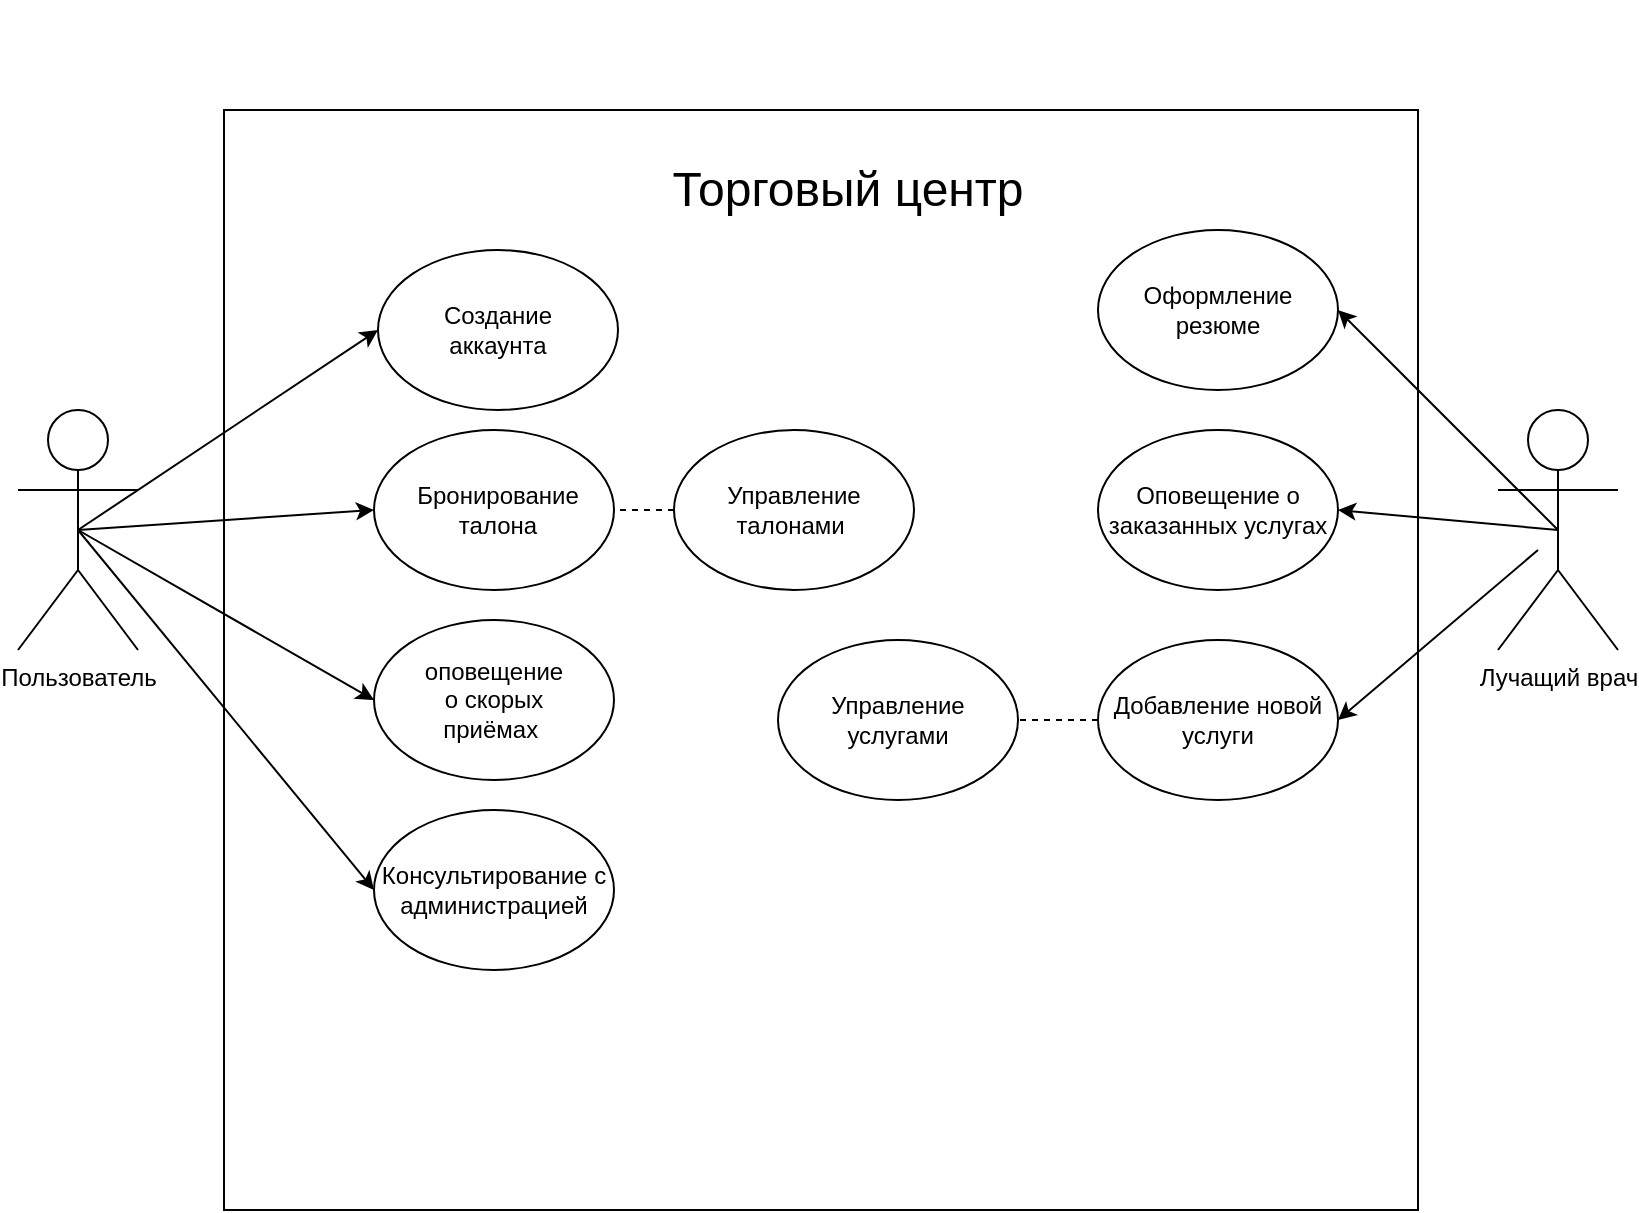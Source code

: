 <mxfile version="12.1.3" pages="1"><diagram id="I4x18eJq7W9dComTC_pg" name="Page-1"><mxGraphModel dx="1608" dy="1869" grid="1" gridSize="10" guides="1" tooltips="1" connect="1" arrows="1" fold="1" page="1" pageScale="1" pageWidth="827" pageHeight="1169" math="0" shadow="0"><root><mxCell id="0"/><mxCell id="1" parent="0"/><mxCell id="Irm8FU33mj_r_JB19SuR-1" value="" style="whiteSpace=wrap;html=1;imageAspect=0;imageWidth=100;" vertex="1" parent="1"><mxGeometry x="163" y="20" width="597" height="550" as="geometry"/></mxCell><mxCell id="Irm8FU33mj_r_JB19SuR-2" value="Пользователь&lt;br&gt;" style="shape=umlActor;verticalLabelPosition=bottom;labelBackgroundColor=#ffffff;verticalAlign=top;html=1;outlineConnect=0;" vertex="1" parent="1"><mxGeometry x="60" y="170" width="60" height="120" as="geometry"/></mxCell><mxCell id="Irm8FU33mj_r_JB19SuR-3" value="Лучащий врач&lt;br&gt;" style="shape=umlActor;verticalLabelPosition=bottom;labelBackgroundColor=#ffffff;verticalAlign=top;html=1;outlineConnect=0;" vertex="1" parent="1"><mxGeometry x="800" y="170" width="60" height="120" as="geometry"/></mxCell><mxCell id="Irm8FU33mj_r_JB19SuR-11" value="&lt;p style=&quot;line-height: 220% ; font-size: 24px&quot;&gt;Торговый центр&lt;/p&gt;" style="text;html=1;strokeColor=none;fillColor=none;align=center;verticalAlign=middle;whiteSpace=wrap;rounded=0;" vertex="1" parent="1"><mxGeometry x="380" y="-35" width="190" height="190" as="geometry"/></mxCell><mxCell id="Irm8FU33mj_r_JB19SuR-13" value="" style="ellipse;whiteSpace=wrap;html=1;" vertex="1" parent="1"><mxGeometry x="240" y="90" width="120" height="80" as="geometry"/></mxCell><mxCell id="Irm8FU33mj_r_JB19SuR-14" value="Создание аккаунта" style="text;html=1;strokeColor=none;fillColor=none;align=center;verticalAlign=middle;whiteSpace=wrap;rounded=0;" vertex="1" parent="1"><mxGeometry x="280" y="120" width="40" height="20" as="geometry"/></mxCell><mxCell id="Irm8FU33mj_r_JB19SuR-16" value="" style="ellipse;whiteSpace=wrap;html=1;" vertex="1" parent="1"><mxGeometry x="238" y="180" width="120" height="80" as="geometry"/></mxCell><mxCell id="Irm8FU33mj_r_JB19SuR-17" value="Бронирование талона" style="text;html=1;strokeColor=none;fillColor=none;align=center;verticalAlign=middle;whiteSpace=wrap;rounded=0;" vertex="1" parent="1"><mxGeometry x="280" y="210" width="40" height="20" as="geometry"/></mxCell><mxCell id="Irm8FU33mj_r_JB19SuR-18" value="" style="ellipse;whiteSpace=wrap;html=1;" vertex="1" parent="1"><mxGeometry x="238" y="275" width="120" height="80" as="geometry"/></mxCell><mxCell id="Irm8FU33mj_r_JB19SuR-19" value="оповещение о скорых приёмах&amp;nbsp;" style="text;html=1;strokeColor=none;fillColor=none;align=center;verticalAlign=middle;whiteSpace=wrap;rounded=0;" vertex="1" parent="1"><mxGeometry x="278" y="305" width="40" height="20" as="geometry"/></mxCell><mxCell id="Irm8FU33mj_r_JB19SuR-20" value="Консультирование с администрацией" style="ellipse;whiteSpace=wrap;html=1;" vertex="1" parent="1"><mxGeometry x="238" y="370" width="120" height="80" as="geometry"/></mxCell><mxCell id="Irm8FU33mj_r_JB19SuR-21" value="" style="endArrow=classic;html=1;exitX=0.5;exitY=0.5;exitDx=0;exitDy=0;exitPerimeter=0;entryX=0;entryY=0.5;entryDx=0;entryDy=0;" edge="1" parent="1" source="Irm8FU33mj_r_JB19SuR-2" target="Irm8FU33mj_r_JB19SuR-13"><mxGeometry width="50" height="50" relative="1" as="geometry"><mxPoint x="50" y="590" as="sourcePoint"/><mxPoint x="100" y="540" as="targetPoint"/></mxGeometry></mxCell><mxCell id="Irm8FU33mj_r_JB19SuR-22" value="" style="endArrow=classic;html=1;exitX=0.5;exitY=0.5;exitDx=0;exitDy=0;exitPerimeter=0;entryX=0;entryY=0.5;entryDx=0;entryDy=0;" edge="1" parent="1" source="Irm8FU33mj_r_JB19SuR-2" target="Irm8FU33mj_r_JB19SuR-16"><mxGeometry width="50" height="50" relative="1" as="geometry"><mxPoint x="100" y="240" as="sourcePoint"/><mxPoint x="250" y="140" as="targetPoint"/></mxGeometry></mxCell><mxCell id="Irm8FU33mj_r_JB19SuR-23" value="" style="endArrow=classic;html=1;exitX=0.5;exitY=0.5;exitDx=0;exitDy=0;exitPerimeter=0;entryX=0;entryY=0.5;entryDx=0;entryDy=0;" edge="1" parent="1" source="Irm8FU33mj_r_JB19SuR-2" target="Irm8FU33mj_r_JB19SuR-18"><mxGeometry width="50" height="50" relative="1" as="geometry"><mxPoint x="100" y="240" as="sourcePoint"/><mxPoint x="248" y="230" as="targetPoint"/></mxGeometry></mxCell><mxCell id="Irm8FU33mj_r_JB19SuR-24" value="" style="endArrow=classic;html=1;entryX=0;entryY=0.5;entryDx=0;entryDy=0;" edge="1" parent="1" target="Irm8FU33mj_r_JB19SuR-20"><mxGeometry width="50" height="50" relative="1" as="geometry"><mxPoint x="90" y="230" as="sourcePoint"/><mxPoint x="248" y="325" as="targetPoint"/></mxGeometry></mxCell><mxCell id="Irm8FU33mj_r_JB19SuR-25" value="" style="endArrow=none;dashed=1;html=1;entryX=1;entryY=0.5;entryDx=0;entryDy=0;exitX=0;exitY=0.5;exitDx=0;exitDy=0;" edge="1" parent="1" source="Irm8FU33mj_r_JB19SuR-26" target="Irm8FU33mj_r_JB19SuR-16"><mxGeometry width="50" height="50" relative="1" as="geometry"><mxPoint x="50" y="590" as="sourcePoint"/><mxPoint x="100" y="540" as="targetPoint"/></mxGeometry></mxCell><mxCell id="Irm8FU33mj_r_JB19SuR-26" value="Управление&lt;br&gt;талонами&amp;nbsp;" style="ellipse;whiteSpace=wrap;html=1;" vertex="1" parent="1"><mxGeometry x="388" y="180" width="120" height="80" as="geometry"/></mxCell><mxCell id="Irm8FU33mj_r_JB19SuR-27" value="Оформление резюме" style="ellipse;whiteSpace=wrap;html=1;" vertex="1" parent="1"><mxGeometry x="600" y="80" width="120" height="80" as="geometry"/></mxCell><mxCell id="Irm8FU33mj_r_JB19SuR-28" value="Оповещение о заказанных услугах" style="ellipse;whiteSpace=wrap;html=1;" vertex="1" parent="1"><mxGeometry x="600" y="180" width="120" height="80" as="geometry"/></mxCell><mxCell id="Irm8FU33mj_r_JB19SuR-29" value="Добавление новой услуги" style="ellipse;whiteSpace=wrap;html=1;" vertex="1" parent="1"><mxGeometry x="600" y="285" width="120" height="80" as="geometry"/></mxCell><mxCell id="Irm8FU33mj_r_JB19SuR-30" value="Управление услугами" style="ellipse;whiteSpace=wrap;html=1;" vertex="1" parent="1"><mxGeometry x="440" y="285" width="120" height="80" as="geometry"/></mxCell><mxCell id="Irm8FU33mj_r_JB19SuR-31" value="" style="endArrow=none;dashed=1;html=1;entryX=1;entryY=0.5;entryDx=0;entryDy=0;exitX=0;exitY=0.5;exitDx=0;exitDy=0;" edge="1" parent="1" source="Irm8FU33mj_r_JB19SuR-29" target="Irm8FU33mj_r_JB19SuR-30"><mxGeometry width="50" height="50" relative="1" as="geometry"><mxPoint x="50" y="690" as="sourcePoint"/><mxPoint x="100" y="640" as="targetPoint"/></mxGeometry></mxCell><mxCell id="Irm8FU33mj_r_JB19SuR-32" value="" style="endArrow=classic;html=1;exitX=0.5;exitY=0.5;exitDx=0;exitDy=0;exitPerimeter=0;entryX=1;entryY=0.5;entryDx=0;entryDy=0;" edge="1" parent="1" source="Irm8FU33mj_r_JB19SuR-3" target="Irm8FU33mj_r_JB19SuR-27"><mxGeometry width="50" height="50" relative="1" as="geometry"><mxPoint x="50" y="690" as="sourcePoint"/><mxPoint x="100" y="640" as="targetPoint"/></mxGeometry></mxCell><mxCell id="Irm8FU33mj_r_JB19SuR-33" value="" style="endArrow=classic;html=1;entryX=1;entryY=0.5;entryDx=0;entryDy=0;" edge="1" parent="1" target="Irm8FU33mj_r_JB19SuR-28"><mxGeometry width="50" height="50" relative="1" as="geometry"><mxPoint x="830" y="230" as="sourcePoint"/><mxPoint x="730.0" y="130" as="targetPoint"/></mxGeometry></mxCell><mxCell id="Irm8FU33mj_r_JB19SuR-34" value="" style="endArrow=classic;html=1;entryX=1;entryY=0.5;entryDx=0;entryDy=0;" edge="1" parent="1" target="Irm8FU33mj_r_JB19SuR-29"><mxGeometry width="50" height="50" relative="1" as="geometry"><mxPoint x="820" y="240" as="sourcePoint"/><mxPoint x="730.0" y="230" as="targetPoint"/></mxGeometry></mxCell></root></mxGraphModel></diagram></mxfile>